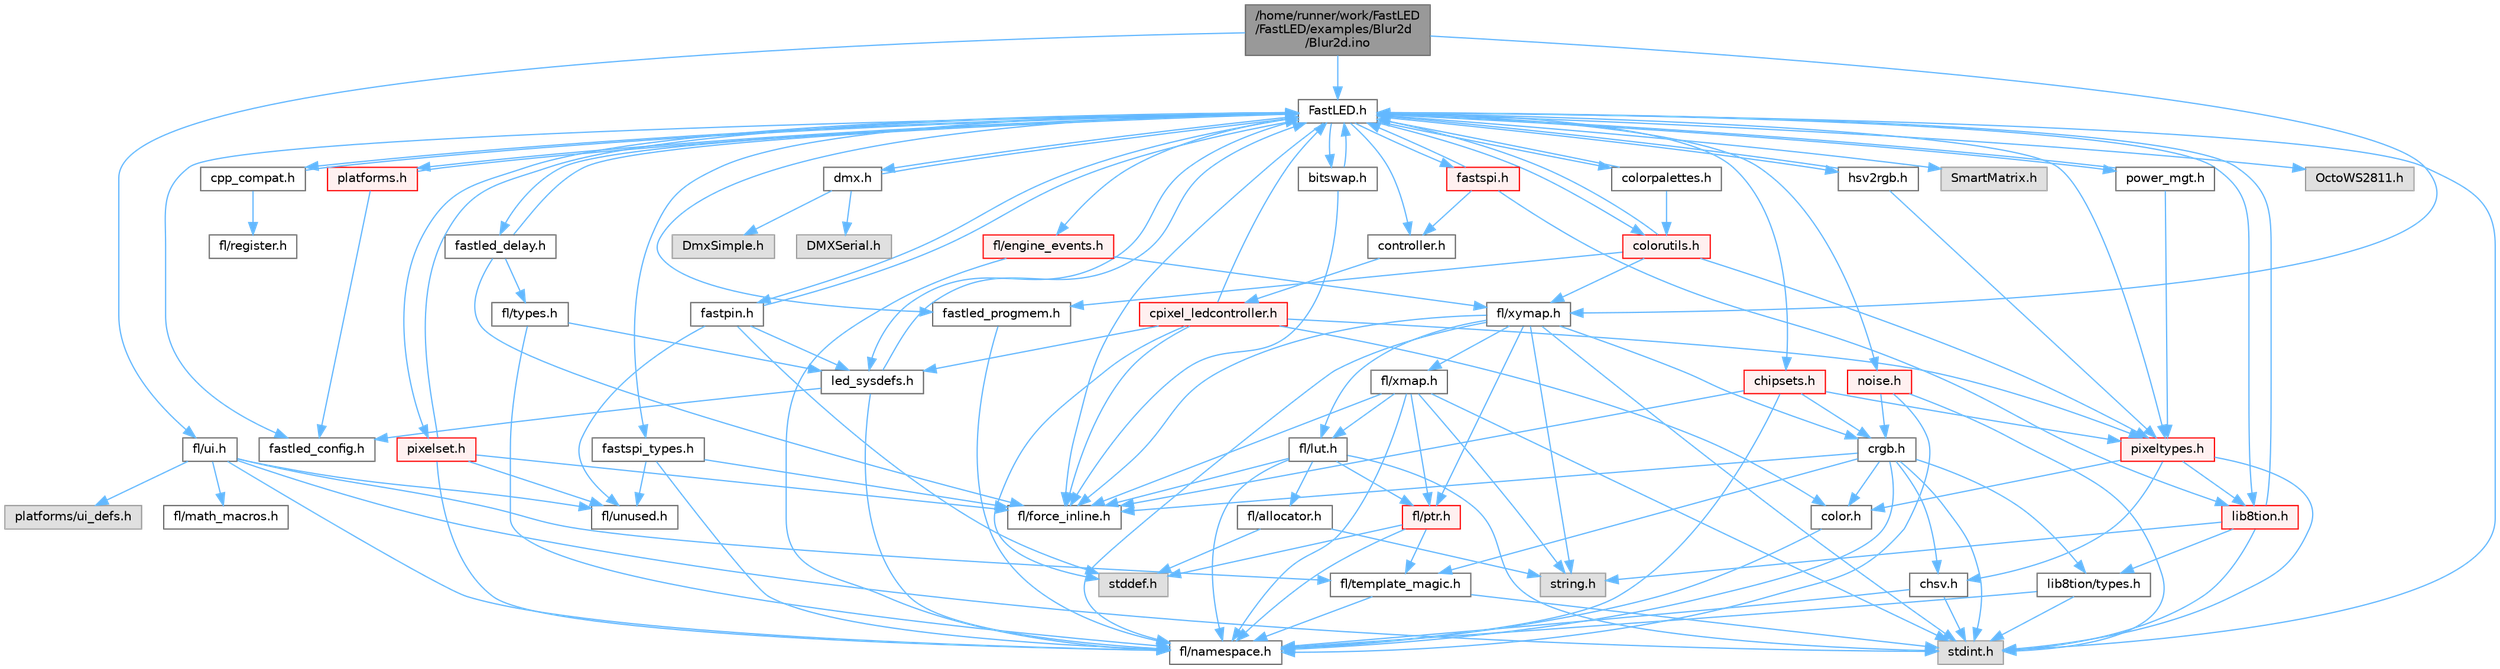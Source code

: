 digraph "/home/runner/work/FastLED/FastLED/examples/Blur2d/Blur2d.ino"
{
 // INTERACTIVE_SVG=YES
 // LATEX_PDF_SIZE
  bgcolor="transparent";
  edge [fontname=Helvetica,fontsize=10,labelfontname=Helvetica,labelfontsize=10];
  node [fontname=Helvetica,fontsize=10,shape=box,height=0.2,width=0.4];
  Node1 [id="Node000001",label="/home/runner/work/FastLED\l/FastLED/examples/Blur2d\l/Blur2d.ino",height=0.2,width=0.4,color="gray40", fillcolor="grey60", style="filled", fontcolor="black",tooltip=" "];
  Node1 -> Node2 [id="edge1_Node000001_Node000002",color="steelblue1",style="solid",tooltip=" "];
  Node2 [id="Node000002",label="fl/ui.h",height=0.2,width=0.4,color="grey40", fillcolor="white", style="filled",URL="$d9/d3b/ui_8h.html",tooltip=" "];
  Node2 -> Node3 [id="edge2_Node000002_Node000003",color="steelblue1",style="solid",tooltip=" "];
  Node3 [id="Node000003",label="stdint.h",height=0.2,width=0.4,color="grey60", fillcolor="#E0E0E0", style="filled",tooltip=" "];
  Node2 -> Node4 [id="edge3_Node000002_Node000004",color="steelblue1",style="solid",tooltip=" "];
  Node4 [id="Node000004",label="platforms/ui_defs.h",height=0.2,width=0.4,color="grey60", fillcolor="#E0E0E0", style="filled",tooltip=" "];
  Node2 -> Node5 [id="edge4_Node000002_Node000005",color="steelblue1",style="solid",tooltip=" "];
  Node5 [id="Node000005",label="fl/namespace.h",height=0.2,width=0.4,color="grey40", fillcolor="white", style="filled",URL="$df/d2a/namespace_8h.html",tooltip="Implements the FastLED namespace macros."];
  Node2 -> Node6 [id="edge5_Node000002_Node000006",color="steelblue1",style="solid",tooltip=" "];
  Node6 [id="Node000006",label="fl/math_macros.h",height=0.2,width=0.4,color="grey40", fillcolor="white", style="filled",URL="$d0/d19/fl_2math__macros_8h.html",tooltip=" "];
  Node2 -> Node7 [id="edge6_Node000002_Node000007",color="steelblue1",style="solid",tooltip=" "];
  Node7 [id="Node000007",label="fl/template_magic.h",height=0.2,width=0.4,color="grey40", fillcolor="white", style="filled",URL="$d8/d0c/template__magic_8h.html",tooltip=" "];
  Node7 -> Node3 [id="edge7_Node000007_Node000003",color="steelblue1",style="solid",tooltip=" "];
  Node7 -> Node5 [id="edge8_Node000007_Node000005",color="steelblue1",style="solid",tooltip=" "];
  Node2 -> Node8 [id="edge9_Node000002_Node000008",color="steelblue1",style="solid",tooltip=" "];
  Node8 [id="Node000008",label="fl/unused.h",height=0.2,width=0.4,color="grey40", fillcolor="white", style="filled",URL="$d8/d4b/unused_8h.html",tooltip=" "];
  Node1 -> Node9 [id="edge10_Node000001_Node000009",color="steelblue1",style="solid",tooltip=" "];
  Node9 [id="Node000009",label="fl/xymap.h",height=0.2,width=0.4,color="grey40", fillcolor="white", style="filled",URL="$d6/dc9/fl_2xymap_8h.html",tooltip=" "];
  Node9 -> Node3 [id="edge11_Node000009_Node000003",color="steelblue1",style="solid",tooltip=" "];
  Node9 -> Node10 [id="edge12_Node000009_Node000010",color="steelblue1",style="solid",tooltip=" "];
  Node10 [id="Node000010",label="string.h",height=0.2,width=0.4,color="grey60", fillcolor="#E0E0E0", style="filled",tooltip=" "];
  Node9 -> Node11 [id="edge13_Node000009_Node000011",color="steelblue1",style="solid",tooltip=" "];
  Node11 [id="Node000011",label="crgb.h",height=0.2,width=0.4,color="grey40", fillcolor="white", style="filled",URL="$db/dd1/crgb_8h.html",tooltip="Defines the red, green, and blue (RGB) pixel struct."];
  Node11 -> Node3 [id="edge14_Node000011_Node000003",color="steelblue1",style="solid",tooltip=" "];
  Node11 -> Node12 [id="edge15_Node000011_Node000012",color="steelblue1",style="solid",tooltip=" "];
  Node12 [id="Node000012",label="chsv.h",height=0.2,width=0.4,color="grey40", fillcolor="white", style="filled",URL="$d8/dd0/chsv_8h.html",tooltip="Defines the hue, saturation, and value (HSV) pixel struct."];
  Node12 -> Node3 [id="edge16_Node000012_Node000003",color="steelblue1",style="solid",tooltip=" "];
  Node12 -> Node5 [id="edge17_Node000012_Node000005",color="steelblue1",style="solid",tooltip=" "];
  Node11 -> Node5 [id="edge18_Node000011_Node000005",color="steelblue1",style="solid",tooltip=" "];
  Node11 -> Node13 [id="edge19_Node000011_Node000013",color="steelblue1",style="solid",tooltip=" "];
  Node13 [id="Node000013",label="color.h",height=0.2,width=0.4,color="grey40", fillcolor="white", style="filled",URL="$d2/d6b/src_2color_8h.html",tooltip="Contains definitions for color correction and temperature."];
  Node13 -> Node5 [id="edge20_Node000013_Node000005",color="steelblue1",style="solid",tooltip=" "];
  Node11 -> Node14 [id="edge21_Node000011_Node000014",color="steelblue1",style="solid",tooltip=" "];
  Node14 [id="Node000014",label="lib8tion/types.h",height=0.2,width=0.4,color="grey40", fillcolor="white", style="filled",URL="$d9/ddf/lib8tion_2types_8h.html",tooltip="Defines fractional types used for lib8tion functions."];
  Node14 -> Node3 [id="edge22_Node000014_Node000003",color="steelblue1",style="solid",tooltip=" "];
  Node14 -> Node5 [id="edge23_Node000014_Node000005",color="steelblue1",style="solid",tooltip=" "];
  Node11 -> Node15 [id="edge24_Node000011_Node000015",color="steelblue1",style="solid",tooltip=" "];
  Node15 [id="Node000015",label="fl/force_inline.h",height=0.2,width=0.4,color="grey40", fillcolor="white", style="filled",URL="$d8/d2d/fl_2force__inline_8h.html",tooltip=" "];
  Node11 -> Node7 [id="edge25_Node000011_Node000007",color="steelblue1",style="solid",tooltip=" "];
  Node9 -> Node15 [id="edge26_Node000009_Node000015",color="steelblue1",style="solid",tooltip=" "];
  Node9 -> Node16 [id="edge27_Node000009_Node000016",color="steelblue1",style="solid",tooltip=" "];
  Node16 [id="Node000016",label="fl/lut.h",height=0.2,width=0.4,color="grey40", fillcolor="white", style="filled",URL="$d3/db6/fl_2lut_8h.html",tooltip=" "];
  Node16 -> Node3 [id="edge28_Node000016_Node000003",color="steelblue1",style="solid",tooltip=" "];
  Node16 -> Node17 [id="edge29_Node000016_Node000017",color="steelblue1",style="solid",tooltip=" "];
  Node17 [id="Node000017",label="fl/ptr.h",height=0.2,width=0.4,color="red", fillcolor="#FFF0F0", style="filled",URL="$d7/df1/fl_2ptr_8h.html",tooltip=" "];
  Node17 -> Node18 [id="edge30_Node000017_Node000018",color="steelblue1",style="solid",tooltip=" "];
  Node18 [id="Node000018",label="stddef.h",height=0.2,width=0.4,color="grey60", fillcolor="#E0E0E0", style="filled",tooltip=" "];
  Node17 -> Node5 [id="edge31_Node000017_Node000005",color="steelblue1",style="solid",tooltip=" "];
  Node17 -> Node7 [id="edge32_Node000017_Node000007",color="steelblue1",style="solid",tooltip=" "];
  Node16 -> Node15 [id="edge33_Node000016_Node000015",color="steelblue1",style="solid",tooltip=" "];
  Node16 -> Node20 [id="edge34_Node000016_Node000020",color="steelblue1",style="solid",tooltip=" "];
  Node20 [id="Node000020",label="fl/allocator.h",height=0.2,width=0.4,color="grey40", fillcolor="white", style="filled",URL="$d2/d6f/fl_2allocator_8h.html",tooltip=" "];
  Node20 -> Node18 [id="edge35_Node000020_Node000018",color="steelblue1",style="solid",tooltip=" "];
  Node20 -> Node10 [id="edge36_Node000020_Node000010",color="steelblue1",style="solid",tooltip=" "];
  Node16 -> Node5 [id="edge37_Node000016_Node000005",color="steelblue1",style="solid",tooltip=" "];
  Node9 -> Node17 [id="edge38_Node000009_Node000017",color="steelblue1",style="solid",tooltip=" "];
  Node9 -> Node21 [id="edge39_Node000009_Node000021",color="steelblue1",style="solid",tooltip=" "];
  Node21 [id="Node000021",label="fl/xmap.h",height=0.2,width=0.4,color="grey40", fillcolor="white", style="filled",URL="$d5/d22/fl_2xmap_8h.html",tooltip=" "];
  Node21 -> Node3 [id="edge40_Node000021_Node000003",color="steelblue1",style="solid",tooltip=" "];
  Node21 -> Node10 [id="edge41_Node000021_Node000010",color="steelblue1",style="solid",tooltip=" "];
  Node21 -> Node15 [id="edge42_Node000021_Node000015",color="steelblue1",style="solid",tooltip=" "];
  Node21 -> Node16 [id="edge43_Node000021_Node000016",color="steelblue1",style="solid",tooltip=" "];
  Node21 -> Node17 [id="edge44_Node000021_Node000017",color="steelblue1",style="solid",tooltip=" "];
  Node21 -> Node5 [id="edge45_Node000021_Node000005",color="steelblue1",style="solid",tooltip=" "];
  Node9 -> Node5 [id="edge46_Node000009_Node000005",color="steelblue1",style="solid",tooltip=" "];
  Node1 -> Node22 [id="edge47_Node000001_Node000022",color="steelblue1",style="solid",tooltip=" "];
  Node22 [id="Node000022",label="FastLED.h",height=0.2,width=0.4,color="grey40", fillcolor="white", style="filled",URL="$db/d97/_fast_l_e_d_8h.html",tooltip="central include file for FastLED, defines the CFastLED class/object"];
  Node22 -> Node3 [id="edge48_Node000022_Node000003",color="steelblue1",style="solid",tooltip=" "];
  Node22 -> Node23 [id="edge49_Node000022_Node000023",color="steelblue1",style="solid",tooltip=" "];
  Node23 [id="Node000023",label="SmartMatrix.h",height=0.2,width=0.4,color="grey60", fillcolor="#E0E0E0", style="filled",tooltip=" "];
  Node22 -> Node24 [id="edge50_Node000022_Node000024",color="steelblue1",style="solid",tooltip=" "];
  Node24 [id="Node000024",label="OctoWS2811.h",height=0.2,width=0.4,color="grey60", fillcolor="#E0E0E0", style="filled",tooltip=" "];
  Node22 -> Node15 [id="edge51_Node000022_Node000015",color="steelblue1",style="solid",tooltip=" "];
  Node22 -> Node25 [id="edge52_Node000022_Node000025",color="steelblue1",style="solid",tooltip=" "];
  Node25 [id="Node000025",label="cpp_compat.h",height=0.2,width=0.4,color="grey40", fillcolor="white", style="filled",URL="$d9/d13/cpp__compat_8h.html",tooltip="Compatibility functions based on C++ version."];
  Node25 -> Node22 [id="edge53_Node000025_Node000022",color="steelblue1",style="solid",tooltip=" "];
  Node25 -> Node26 [id="edge54_Node000025_Node000026",color="steelblue1",style="solid",tooltip=" "];
  Node26 [id="Node000026",label="fl/register.h",height=0.2,width=0.4,color="grey40", fillcolor="white", style="filled",URL="$d8/dc1/fl_2register_8h.html",tooltip=" "];
  Node22 -> Node27 [id="edge55_Node000022_Node000027",color="steelblue1",style="solid",tooltip=" "];
  Node27 [id="Node000027",label="fastled_config.h",height=0.2,width=0.4,color="grey40", fillcolor="white", style="filled",URL="$d5/d11/fastled__config_8h.html",tooltip="Contains definitions that can be used to configure FastLED at compile time."];
  Node22 -> Node28 [id="edge56_Node000022_Node000028",color="steelblue1",style="solid",tooltip=" "];
  Node28 [id="Node000028",label="led_sysdefs.h",height=0.2,width=0.4,color="grey40", fillcolor="white", style="filled",URL="$d9/d3e/led__sysdefs_8h.html",tooltip="Determines which platform system definitions to include."];
  Node28 -> Node22 [id="edge57_Node000028_Node000022",color="steelblue1",style="solid",tooltip=" "];
  Node28 -> Node27 [id="edge58_Node000028_Node000027",color="steelblue1",style="solid",tooltip=" "];
  Node28 -> Node5 [id="edge59_Node000028_Node000005",color="steelblue1",style="solid",tooltip=" "];
  Node22 -> Node29 [id="edge60_Node000022_Node000029",color="steelblue1",style="solid",tooltip=" "];
  Node29 [id="Node000029",label="fastled_delay.h",height=0.2,width=0.4,color="grey40", fillcolor="white", style="filled",URL="$d0/da8/fastled__delay_8h.html",tooltip="Utility functions and classes for managing delay cycles."];
  Node29 -> Node22 [id="edge61_Node000029_Node000022",color="steelblue1",style="solid",tooltip=" "];
  Node29 -> Node30 [id="edge62_Node000029_Node000030",color="steelblue1",style="solid",tooltip=" "];
  Node30 [id="Node000030",label="fl/types.h",height=0.2,width=0.4,color="grey40", fillcolor="white", style="filled",URL="$d7/da1/fl_2types_8h.html",tooltip=" "];
  Node30 -> Node28 [id="edge63_Node000030_Node000028",color="steelblue1",style="solid",tooltip=" "];
  Node30 -> Node5 [id="edge64_Node000030_Node000005",color="steelblue1",style="solid",tooltip=" "];
  Node29 -> Node15 [id="edge65_Node000029_Node000015",color="steelblue1",style="solid",tooltip=" "];
  Node22 -> Node31 [id="edge66_Node000022_Node000031",color="steelblue1",style="solid",tooltip=" "];
  Node31 [id="Node000031",label="bitswap.h",height=0.2,width=0.4,color="grey40", fillcolor="white", style="filled",URL="$de/ded/bitswap_8h.html",tooltip="Functions for doing a rotation of bits/bytes used by parallel output."];
  Node31 -> Node22 [id="edge67_Node000031_Node000022",color="steelblue1",style="solid",tooltip=" "];
  Node31 -> Node15 [id="edge68_Node000031_Node000015",color="steelblue1",style="solid",tooltip=" "];
  Node22 -> Node32 [id="edge69_Node000022_Node000032",color="steelblue1",style="solid",tooltip=" "];
  Node32 [id="Node000032",label="controller.h",height=0.2,width=0.4,color="grey40", fillcolor="white", style="filled",URL="$d2/dd9/controller_8h.html",tooltip="deprecated: base definitions used by led controllers for writing out led data"];
  Node32 -> Node33 [id="edge70_Node000032_Node000033",color="steelblue1",style="solid",tooltip=" "];
  Node33 [id="Node000033",label="cpixel_ledcontroller.h",height=0.2,width=0.4,color="red", fillcolor="#FFF0F0", style="filled",URL="$d9/d57/cpixel__ledcontroller_8h.html",tooltip="defines the templated version of the CLEDController class"];
  Node33 -> Node18 [id="edge71_Node000033_Node000018",color="steelblue1",style="solid",tooltip=" "];
  Node33 -> Node22 [id="edge72_Node000033_Node000022",color="steelblue1",style="solid",tooltip=" "];
  Node33 -> Node28 [id="edge73_Node000033_Node000028",color="steelblue1",style="solid",tooltip=" "];
  Node33 -> Node34 [id="edge74_Node000033_Node000034",color="steelblue1",style="solid",tooltip=" "];
  Node34 [id="Node000034",label="pixeltypes.h",height=0.2,width=0.4,color="red", fillcolor="#FFF0F0", style="filled",URL="$d2/dba/pixeltypes_8h.html",tooltip="Includes defintions for RGB and HSV pixels."];
  Node34 -> Node3 [id="edge75_Node000034_Node000003",color="steelblue1",style="solid",tooltip=" "];
  Node34 -> Node35 [id="edge76_Node000034_Node000035",color="steelblue1",style="solid",tooltip=" "];
  Node35 [id="Node000035",label="lib8tion.h",height=0.2,width=0.4,color="red", fillcolor="#FFF0F0", style="filled",URL="$df/da5/lib8tion_8h.html",tooltip="Fast, efficient 8-bit math functions specifically designed for high-performance LED programming."];
  Node35 -> Node22 [id="edge77_Node000035_Node000022",color="steelblue1",style="solid",tooltip=" "];
  Node35 -> Node14 [id="edge78_Node000035_Node000014",color="steelblue1",style="solid",tooltip=" "];
  Node35 -> Node3 [id="edge79_Node000035_Node000003",color="steelblue1",style="solid",tooltip=" "];
  Node35 -> Node10 [id="edge80_Node000035_Node000010",color="steelblue1",style="solid",tooltip=" "];
  Node34 -> Node13 [id="edge81_Node000034_Node000013",color="steelblue1",style="solid",tooltip=" "];
  Node34 -> Node12 [id="edge82_Node000034_Node000012",color="steelblue1",style="solid",tooltip=" "];
  Node33 -> Node13 [id="edge83_Node000033_Node000013",color="steelblue1",style="solid",tooltip=" "];
  Node33 -> Node15 [id="edge84_Node000033_Node000015",color="steelblue1",style="solid",tooltip=" "];
  Node22 -> Node65 [id="edge85_Node000022_Node000065",color="steelblue1",style="solid",tooltip=" "];
  Node65 [id="Node000065",label="fastpin.h",height=0.2,width=0.4,color="grey40", fillcolor="white", style="filled",URL="$db/d65/fastpin_8h.html",tooltip="Class base definitions for defining fast pin access."];
  Node65 -> Node22 [id="edge86_Node000065_Node000022",color="steelblue1",style="solid",tooltip=" "];
  Node65 -> Node28 [id="edge87_Node000065_Node000028",color="steelblue1",style="solid",tooltip=" "];
  Node65 -> Node18 [id="edge88_Node000065_Node000018",color="steelblue1",style="solid",tooltip=" "];
  Node65 -> Node8 [id="edge89_Node000065_Node000008",color="steelblue1",style="solid",tooltip=" "];
  Node22 -> Node66 [id="edge90_Node000022_Node000066",color="steelblue1",style="solid",tooltip=" "];
  Node66 [id="Node000066",label="fastspi_types.h",height=0.2,width=0.4,color="grey40", fillcolor="white", style="filled",URL="$d2/ddb/fastspi__types_8h.html",tooltip="Data types and constants used by SPI interfaces."];
  Node66 -> Node15 [id="edge91_Node000066_Node000015",color="steelblue1",style="solid",tooltip=" "];
  Node66 -> Node5 [id="edge92_Node000066_Node000005",color="steelblue1",style="solid",tooltip=" "];
  Node66 -> Node8 [id="edge93_Node000066_Node000008",color="steelblue1",style="solid",tooltip=" "];
  Node22 -> Node67 [id="edge94_Node000022_Node000067",color="steelblue1",style="solid",tooltip=" "];
  Node67 [id="Node000067",label="dmx.h",height=0.2,width=0.4,color="grey40", fillcolor="white", style="filled",URL="$d3/de1/dmx_8h.html",tooltip="Defines the DMX512-based LED controllers."];
  Node67 -> Node22 [id="edge95_Node000067_Node000022",color="steelblue1",style="solid",tooltip=" "];
  Node67 -> Node68 [id="edge96_Node000067_Node000068",color="steelblue1",style="solid",tooltip=" "];
  Node68 [id="Node000068",label="DmxSimple.h",height=0.2,width=0.4,color="grey60", fillcolor="#E0E0E0", style="filled",tooltip=" "];
  Node67 -> Node69 [id="edge97_Node000067_Node000069",color="steelblue1",style="solid",tooltip=" "];
  Node69 [id="Node000069",label="DMXSerial.h",height=0.2,width=0.4,color="grey60", fillcolor="#E0E0E0", style="filled",tooltip=" "];
  Node22 -> Node70 [id="edge98_Node000022_Node000070",color="steelblue1",style="solid",tooltip=" "];
  Node70 [id="Node000070",label="platforms.h",height=0.2,width=0.4,color="red", fillcolor="#FFF0F0", style="filled",URL="$da/dc9/platforms_8h.html",tooltip="Determines which platforms headers to include."];
  Node70 -> Node22 [id="edge99_Node000070_Node000022",color="steelblue1",style="solid",tooltip=" "];
  Node70 -> Node27 [id="edge100_Node000070_Node000027",color="steelblue1",style="solid",tooltip=" "];
  Node22 -> Node72 [id="edge101_Node000022_Node000072",color="steelblue1",style="solid",tooltip=" "];
  Node72 [id="Node000072",label="fastled_progmem.h",height=0.2,width=0.4,color="grey40", fillcolor="white", style="filled",URL="$df/dab/fastled__progmem_8h.html",tooltip="Wrapper definitions to allow seamless use of PROGMEM in environments that have it."];
  Node72 -> Node5 [id="edge102_Node000072_Node000005",color="steelblue1",style="solid",tooltip=" "];
  Node22 -> Node35 [id="edge103_Node000022_Node000035",color="steelblue1",style="solid",tooltip=" "];
  Node22 -> Node34 [id="edge104_Node000022_Node000034",color="steelblue1",style="solid",tooltip=" "];
  Node22 -> Node73 [id="edge105_Node000022_Node000073",color="steelblue1",style="solid",tooltip=" "];
  Node73 [id="Node000073",label="hsv2rgb.h",height=0.2,width=0.4,color="grey40", fillcolor="white", style="filled",URL="$de/d9a/hsv2rgb_8h.html",tooltip="Functions to convert from the HSV colorspace to the RGB colorspace."];
  Node73 -> Node22 [id="edge106_Node000073_Node000022",color="steelblue1",style="solid",tooltip=" "];
  Node73 -> Node34 [id="edge107_Node000073_Node000034",color="steelblue1",style="solid",tooltip=" "];
  Node22 -> Node74 [id="edge108_Node000022_Node000074",color="steelblue1",style="solid",tooltip=" "];
  Node74 [id="Node000074",label="colorutils.h",height=0.2,width=0.4,color="red", fillcolor="#FFF0F0", style="filled",URL="$d1/dfb/colorutils_8h.html",tooltip="Utility functions for color fill, palettes, blending, and more."];
  Node74 -> Node22 [id="edge109_Node000074_Node000022",color="steelblue1",style="solid",tooltip=" "];
  Node74 -> Node34 [id="edge110_Node000074_Node000034",color="steelblue1",style="solid",tooltip=" "];
  Node74 -> Node72 [id="edge111_Node000074_Node000072",color="steelblue1",style="solid",tooltip=" "];
  Node74 -> Node9 [id="edge112_Node000074_Node000009",color="steelblue1",style="solid",tooltip=" "];
  Node22 -> Node76 [id="edge113_Node000022_Node000076",color="steelblue1",style="solid",tooltip=" "];
  Node76 [id="Node000076",label="pixelset.h",height=0.2,width=0.4,color="red", fillcolor="#FFF0F0", style="filled",URL="$d4/d46/pixelset_8h.html",tooltip="Declares classes for managing logical groups of LEDs."];
  Node76 -> Node22 [id="edge114_Node000076_Node000022",color="steelblue1",style="solid",tooltip=" "];
  Node76 -> Node15 [id="edge115_Node000076_Node000015",color="steelblue1",style="solid",tooltip=" "];
  Node76 -> Node8 [id="edge116_Node000076_Node000008",color="steelblue1",style="solid",tooltip=" "];
  Node76 -> Node5 [id="edge117_Node000076_Node000005",color="steelblue1",style="solid",tooltip=" "];
  Node22 -> Node78 [id="edge118_Node000022_Node000078",color="steelblue1",style="solid",tooltip=" "];
  Node78 [id="Node000078",label="colorpalettes.h",height=0.2,width=0.4,color="grey40", fillcolor="white", style="filled",URL="$dc/dcc/colorpalettes_8h.html",tooltip="Declarations for the predefined color palettes supplied by FastLED."];
  Node78 -> Node22 [id="edge119_Node000078_Node000022",color="steelblue1",style="solid",tooltip=" "];
  Node78 -> Node74 [id="edge120_Node000078_Node000074",color="steelblue1",style="solid",tooltip=" "];
  Node22 -> Node79 [id="edge121_Node000022_Node000079",color="steelblue1",style="solid",tooltip=" "];
  Node79 [id="Node000079",label="noise.h",height=0.2,width=0.4,color="red", fillcolor="#FFF0F0", style="filled",URL="$d1/d31/noise_8h.html",tooltip="Functions to generate and fill arrays with noise."];
  Node79 -> Node3 [id="edge122_Node000079_Node000003",color="steelblue1",style="solid",tooltip=" "];
  Node79 -> Node11 [id="edge123_Node000079_Node000011",color="steelblue1",style="solid",tooltip=" "];
  Node79 -> Node5 [id="edge124_Node000079_Node000005",color="steelblue1",style="solid",tooltip=" "];
  Node22 -> Node80 [id="edge125_Node000022_Node000080",color="steelblue1",style="solid",tooltip=" "];
  Node80 [id="Node000080",label="power_mgt.h",height=0.2,width=0.4,color="grey40", fillcolor="white", style="filled",URL="$dc/d5b/power__mgt_8h.html",tooltip="Functions to limit the power used by FastLED."];
  Node80 -> Node22 [id="edge126_Node000080_Node000022",color="steelblue1",style="solid",tooltip=" "];
  Node80 -> Node34 [id="edge127_Node000080_Node000034",color="steelblue1",style="solid",tooltip=" "];
  Node22 -> Node81 [id="edge128_Node000022_Node000081",color="steelblue1",style="solid",tooltip=" "];
  Node81 [id="Node000081",label="fastspi.h",height=0.2,width=0.4,color="red", fillcolor="#FFF0F0", style="filled",URL="$d6/ddc/fastspi_8h.html",tooltip="Serial peripheral interface (SPI) definitions per platform."];
  Node81 -> Node22 [id="edge129_Node000081_Node000022",color="steelblue1",style="solid",tooltip=" "];
  Node81 -> Node32 [id="edge130_Node000081_Node000032",color="steelblue1",style="solid",tooltip=" "];
  Node81 -> Node35 [id="edge131_Node000081_Node000035",color="steelblue1",style="solid",tooltip=" "];
  Node22 -> Node83 [id="edge132_Node000022_Node000083",color="steelblue1",style="solid",tooltip=" "];
  Node83 [id="Node000083",label="chipsets.h",height=0.2,width=0.4,color="red", fillcolor="#FFF0F0", style="filled",URL="$db/d66/chipsets_8h.html",tooltip="Contains the bulk of the definitions for the various LED chipsets supported."];
  Node83 -> Node34 [id="edge133_Node000083_Node000034",color="steelblue1",style="solid",tooltip=" "];
  Node83 -> Node15 [id="edge134_Node000083_Node000015",color="steelblue1",style="solid",tooltip=" "];
  Node83 -> Node11 [id="edge135_Node000083_Node000011",color="steelblue1",style="solid",tooltip=" "];
  Node83 -> Node5 [id="edge136_Node000083_Node000005",color="steelblue1",style="solid",tooltip=" "];
  Node22 -> Node55 [id="edge137_Node000022_Node000055",color="steelblue1",style="solid",tooltip=" "];
  Node55 [id="Node000055",label="fl/engine_events.h",height=0.2,width=0.4,color="red", fillcolor="#FFF0F0", style="filled",URL="$dc/dd9/fl_2engine__events_8h.html",tooltip=" "];
  Node55 -> Node9 [id="edge138_Node000055_Node000009",color="steelblue1",style="solid",tooltip=" "];
  Node55 -> Node5 [id="edge139_Node000055_Node000005",color="steelblue1",style="solid",tooltip=" "];
}
